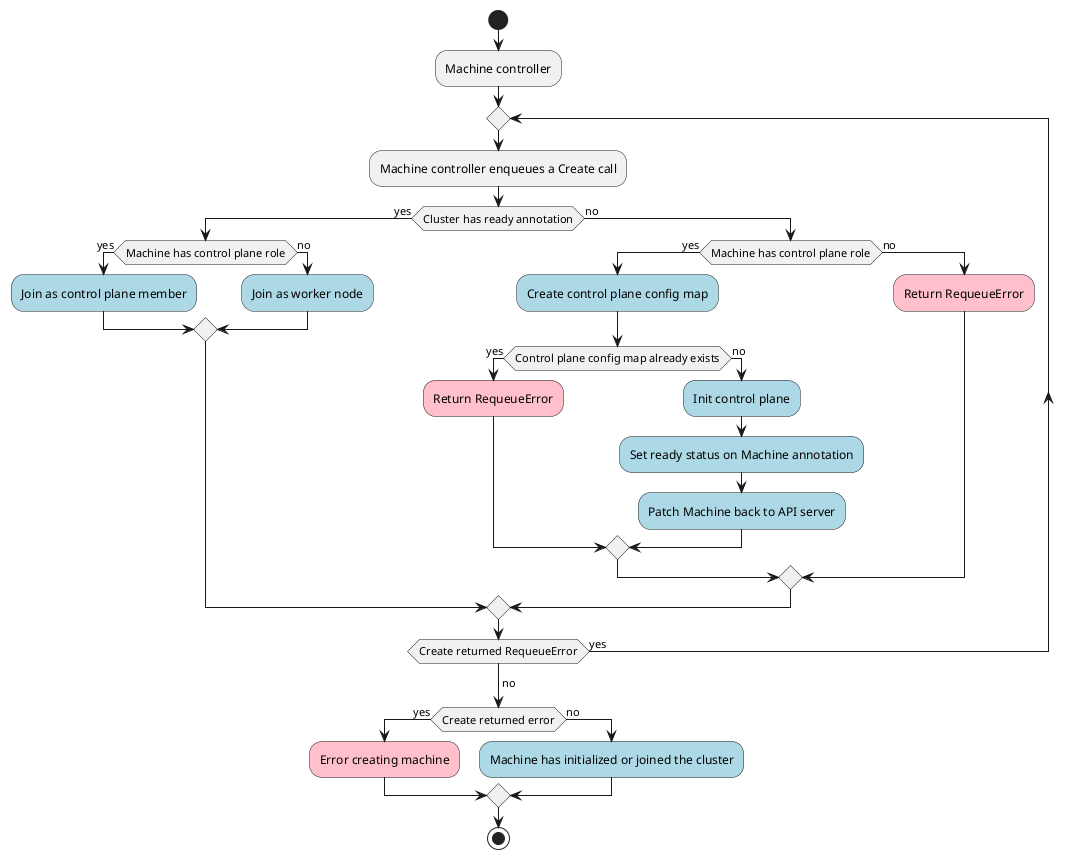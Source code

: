 @startuml cluster-admission-machine-controller

start;
:Machine controller;

repeat
  :Machine controller enqueues a Create call;
  if (Cluster has ready annotation) then (yes)
    if (Machine has control plane role) then (yes)
      #LightBlue:Join as control plane member;
    else (no)
      #LightBlue:Join as worker node;
    endif
  else (no)
    if (Machine has control plane role) then (yes)
      #LightBlue:Create control plane config map;
      if (Control plane config map already exists) then (yes)
        #Pink:Return RequeueError;
      else (no)
        #LightBlue:Init control plane;
        #LightBlue:Set ready status on Machine annotation;
        #LightBlue:Patch Machine back to API server;
      endif
    else (no)
      #Pink:Return RequeueError;
    endif
  endif
repeat while (Create returned RequeueError) is (yes)
-> no;
if (Create returned error) then (yes)
  #Pink:Error creating machine;
else (no)
  #LightBlue:Machine has initialized or joined the cluster;
endif
stop;

@enduml
